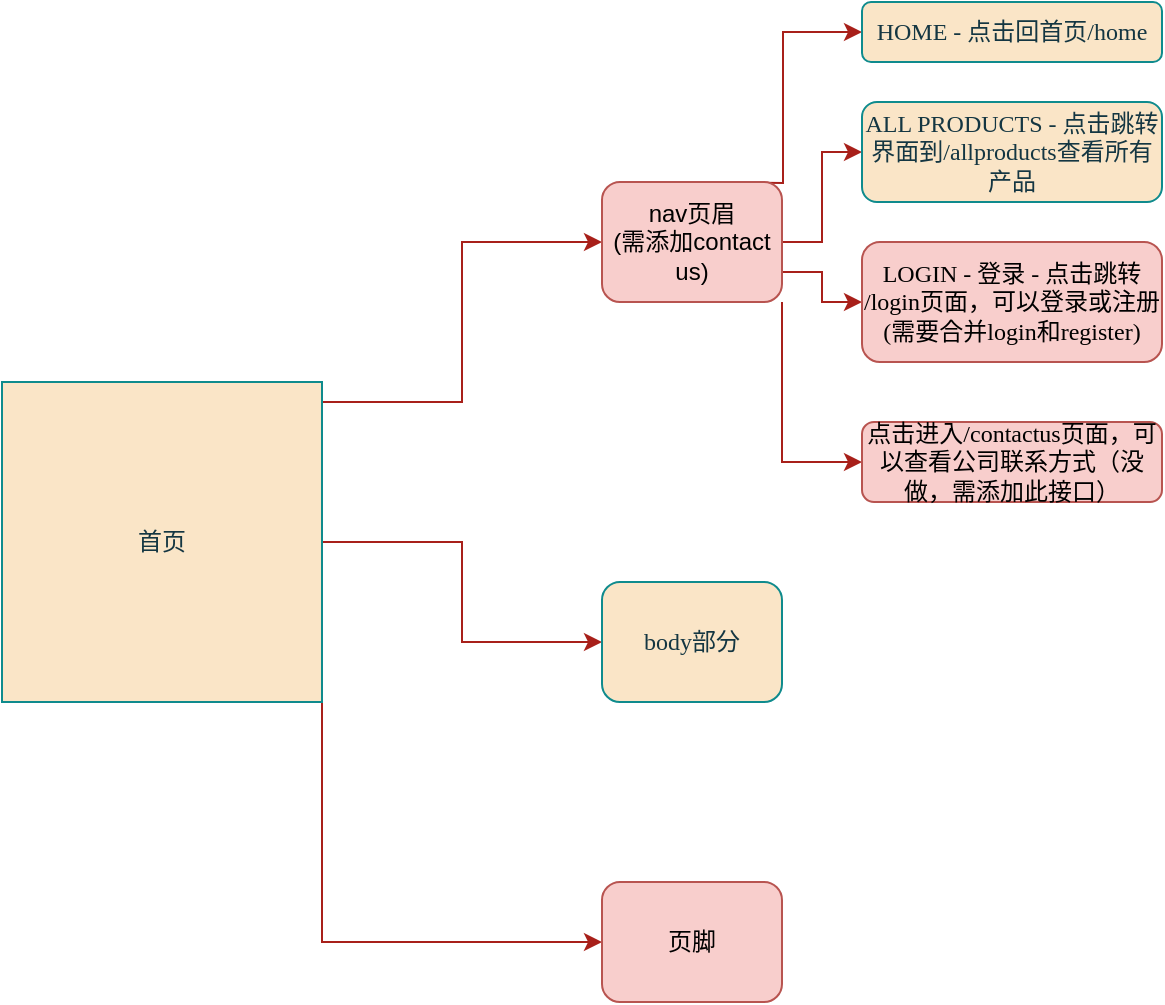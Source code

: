 <mxfile version="21.6.6" type="github">
  <diagram name="Page-1" id="c7558073-3199-34d8-9f00-42111426c3f3">
    <mxGraphModel dx="1050" dy="558" grid="1" gridSize="10" guides="1" tooltips="1" connect="1" arrows="1" fold="1" page="1" pageScale="1" pageWidth="3300" pageHeight="4681" background="none" math="0" shadow="0">
      <root>
        <mxCell id="0" />
        <mxCell id="1" parent="0" />
        <mxCell id="UM6l9qqfgjZKKdTovxeB-100" style="edgeStyle=orthogonalEdgeStyle;rounded=0;orthogonalLoop=1;jettySize=auto;html=1;exitX=1;exitY=0.5;exitDx=0;exitDy=0;entryX=0;entryY=0.5;entryDx=0;entryDy=0;labelBackgroundColor=none;strokeColor=#A8201A;fontColor=default;" edge="1" parent="1" source="UM6l9qqfgjZKKdTovxeB-96" target="UM6l9qqfgjZKKdTovxeB-101">
          <mxGeometry relative="1" as="geometry">
            <mxPoint x="200" y="159.931" as="targetPoint" />
            <Array as="points">
              <mxPoint x="170" y="240" />
              <mxPoint x="240" y="240" />
              <mxPoint x="240" y="160" />
            </Array>
          </mxGeometry>
        </mxCell>
        <mxCell id="UM6l9qqfgjZKKdTovxeB-113" value="" style="edgeStyle=orthogonalEdgeStyle;rounded=0;orthogonalLoop=1;jettySize=auto;html=1;labelBackgroundColor=none;strokeColor=#A8201A;fontColor=default;" edge="1" parent="1" source="UM6l9qqfgjZKKdTovxeB-96" target="UM6l9qqfgjZKKdTovxeB-112">
          <mxGeometry relative="1" as="geometry" />
        </mxCell>
        <mxCell id="UM6l9qqfgjZKKdTovxeB-115" style="edgeStyle=orthogonalEdgeStyle;rounded=0;orthogonalLoop=1;jettySize=auto;html=1;exitX=1;exitY=1;exitDx=0;exitDy=0;entryX=0;entryY=0.5;entryDx=0;entryDy=0;strokeColor=#A8201A;fontColor=#143642;fillColor=#FAE5C7;" edge="1" parent="1" source="UM6l9qqfgjZKKdTovxeB-96" target="UM6l9qqfgjZKKdTovxeB-114">
          <mxGeometry relative="1" as="geometry" />
        </mxCell>
        <mxCell id="UM6l9qqfgjZKKdTovxeB-96" value="首页" style="whiteSpace=wrap;html=1;aspect=fixed;labelBackgroundColor=none;fillColor=#FAE5C7;strokeColor=#0F8B8D;fontColor=#143642;" vertex="1" parent="1">
          <mxGeometry x="10" y="230" width="160" height="160" as="geometry" />
        </mxCell>
        <mxCell id="UM6l9qqfgjZKKdTovxeB-103" value="" style="edgeStyle=orthogonalEdgeStyle;rounded=0;orthogonalLoop=1;jettySize=auto;html=1;entryX=0;entryY=0.5;entryDx=0;entryDy=0;labelBackgroundColor=none;strokeColor=#A8201A;fontColor=default;" edge="1" parent="1" target="UM6l9qqfgjZKKdTovxeB-102">
          <mxGeometry relative="1" as="geometry">
            <mxPoint x="360" y="130" as="sourcePoint" />
            <mxPoint x="455" y="70.0" as="targetPoint" />
          </mxGeometry>
        </mxCell>
        <mxCell id="UM6l9qqfgjZKKdTovxeB-105" value="" style="edgeStyle=orthogonalEdgeStyle;rounded=0;orthogonalLoop=1;jettySize=auto;html=1;labelBackgroundColor=none;strokeColor=#A8201A;fontColor=default;" edge="1" parent="1" source="UM6l9qqfgjZKKdTovxeB-101" target="UM6l9qqfgjZKKdTovxeB-104">
          <mxGeometry relative="1" as="geometry" />
        </mxCell>
        <mxCell id="UM6l9qqfgjZKKdTovxeB-107" style="edgeStyle=orthogonalEdgeStyle;rounded=0;orthogonalLoop=1;jettySize=auto;html=1;exitX=1;exitY=0.75;exitDx=0;exitDy=0;entryX=0;entryY=0.5;entryDx=0;entryDy=0;labelBackgroundColor=none;strokeColor=#A8201A;fontColor=default;" edge="1" parent="1" source="UM6l9qqfgjZKKdTovxeB-101" target="UM6l9qqfgjZKKdTovxeB-106">
          <mxGeometry relative="1" as="geometry" />
        </mxCell>
        <mxCell id="UM6l9qqfgjZKKdTovxeB-109" style="edgeStyle=orthogonalEdgeStyle;rounded=0;orthogonalLoop=1;jettySize=auto;html=1;exitX=1;exitY=1;exitDx=0;exitDy=0;entryX=0;entryY=0.5;entryDx=0;entryDy=0;labelBackgroundColor=none;strokeColor=#A8201A;fontColor=default;" edge="1" parent="1" source="UM6l9qqfgjZKKdTovxeB-101" target="UM6l9qqfgjZKKdTovxeB-108">
          <mxGeometry relative="1" as="geometry" />
        </mxCell>
        <mxCell id="UM6l9qqfgjZKKdTovxeB-101" value="nav页眉&lt;br&gt;(需添加contact us)" style="rounded=1;whiteSpace=wrap;html=1;fillColor=#f8cecc;strokeColor=#b85450;labelBackgroundColor=none;" vertex="1" parent="1">
          <mxGeometry x="310" y="130" width="90" height="60" as="geometry" />
        </mxCell>
        <mxCell id="UM6l9qqfgjZKKdTovxeB-102" value="&lt;font face=&quot;Comic Sans MS&quot;&gt;HOME - 点击回首页/home&lt;/font&gt;" style="whiteSpace=wrap;html=1;rounded=1;fillColor=#FAE5C7;strokeColor=#0F8B8D;labelBackgroundColor=none;fontColor=#143642;" vertex="1" parent="1">
          <mxGeometry x="440" y="40" width="150" height="30" as="geometry" />
        </mxCell>
        <mxCell id="UM6l9qqfgjZKKdTovxeB-104" value="&lt;font face=&quot;Comic Sans MS&quot;&gt;ALL PRODUCTS - 点击跳转界面到/allproducts查看所有产品&lt;/font&gt;" style="whiteSpace=wrap;html=1;rounded=1;fillColor=#FAE5C7;strokeColor=#0F8B8D;labelBackgroundColor=none;fontColor=#143642;" vertex="1" parent="1">
          <mxGeometry x="440" y="90" width="150" height="50" as="geometry" />
        </mxCell>
        <mxCell id="UM6l9qqfgjZKKdTovxeB-106" value="&lt;font face=&quot;Comic Sans MS&quot;&gt;LOGIN - 登录 - 点击跳转 /login页面，可以登录或注册(需要合并login和register)&lt;/font&gt;" style="rounded=1;whiteSpace=wrap;html=1;fillColor=#f8cecc;strokeColor=#b85450;labelBackgroundColor=none;" vertex="1" parent="1">
          <mxGeometry x="440" y="160" width="150" height="60" as="geometry" />
        </mxCell>
        <mxCell id="UM6l9qqfgjZKKdTovxeB-108" value="点击进入/contactus页面，可以查看公司联系方式（没做，需添加此接口）" style="rounded=1;whiteSpace=wrap;html=1;fontFamily=Comic Sans MS;fillColor=#f8cecc;strokeColor=#b85450;labelBackgroundColor=none;" vertex="1" parent="1">
          <mxGeometry x="440" y="250" width="150" height="40" as="geometry" />
        </mxCell>
        <mxCell id="UM6l9qqfgjZKKdTovxeB-112" value="&lt;font face=&quot;Comic Sans MS&quot;&gt;body部分&lt;/font&gt;" style="rounded=1;whiteSpace=wrap;html=1;fillColor=#FAE5C7;strokeColor=#0F8B8D;labelBackgroundColor=none;fontColor=#143642;" vertex="1" parent="1">
          <mxGeometry x="310" y="330" width="90" height="60" as="geometry" />
        </mxCell>
        <mxCell id="UM6l9qqfgjZKKdTovxeB-114" value="&lt;font face=&quot;Comic Sans MS&quot;&gt;页脚&lt;/font&gt;" style="rounded=1;whiteSpace=wrap;html=1;labelBackgroundColor=none;fillColor=#f8cecc;strokeColor=#b85450;" vertex="1" parent="1">
          <mxGeometry x="310" y="480" width="90" height="60" as="geometry" />
        </mxCell>
      </root>
    </mxGraphModel>
  </diagram>
</mxfile>
